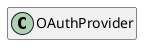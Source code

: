 @startuml
set namespaceSeparator \\
hide members
hide << alias >> circle

class OAuthProvider
@enduml
